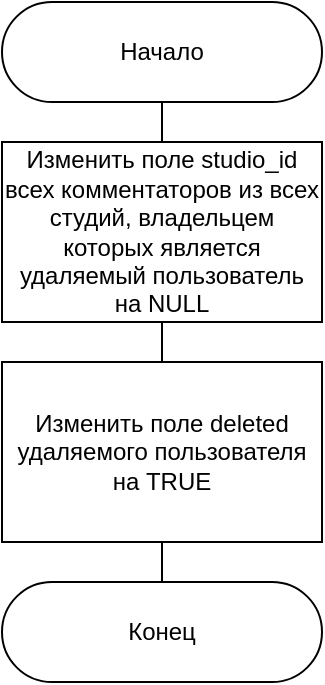 <mxfile version="19.0.3"><diagram id="e5IXCRC6n5tD33Qy1B8Z" name="Page-1"><mxGraphModel dx="1154" dy="752" grid="1" gridSize="10" guides="1" tooltips="1" connect="1" arrows="1" fold="1" page="1" pageScale="1" pageWidth="827" pageHeight="1169" math="0" shadow="0"><root><mxCell id="0"/><mxCell id="1" parent="0"/><mxCell id="KrwlFHe0RW5BPlLJs58p-2" style="edgeStyle=orthogonalEdgeStyle;rounded=0;orthogonalLoop=1;jettySize=auto;html=1;endArrow=none;" parent="1" source="KrwlFHe0RW5BPlLJs58p-3" target="KrwlFHe0RW5BPlLJs58p-8" edge="1"><mxGeometry relative="1" as="geometry"/></mxCell><mxCell id="KrwlFHe0RW5BPlLJs58p-3" value="Изменить поле studio_id всех комментаторов из всех студий, владельцем которых является удаляемый пользователь на NULL" style="rounded=0;whiteSpace=wrap;html=1;absoluteArcSize=1;arcSize=14;strokeWidth=1;fontStyle=0;fontSize=12;fontFamily=Helvetica;" parent="1" vertex="1"><mxGeometry x="40" y="110" width="160" height="90" as="geometry"/></mxCell><mxCell id="KrwlFHe0RW5BPlLJs58p-4" style="edgeStyle=orthogonalEdgeStyle;rounded=0;orthogonalLoop=1;jettySize=auto;html=1;endArrow=none;" parent="1" source="KrwlFHe0RW5BPlLJs58p-5" target="KrwlFHe0RW5BPlLJs58p-3" edge="1"><mxGeometry relative="1" as="geometry"/></mxCell><mxCell id="KrwlFHe0RW5BPlLJs58p-5" value="&lt;font style=&quot;font-size: 12px;&quot;&gt;Начало&lt;/font&gt;" style="rounded=1;whiteSpace=wrap;html=1;fontFamily=Helvetica;fontSize=12;arcSize=50;fontStyle=0" parent="1" vertex="1"><mxGeometry x="40.0" y="40" width="160" height="50" as="geometry"/></mxCell><mxCell id="KrwlFHe0RW5BPlLJs58p-6" value="&lt;font style=&quot;font-size: 12px;&quot;&gt;Конец&lt;/font&gt;" style="rounded=1;whiteSpace=wrap;html=1;fontFamily=Helvetica;fontSize=12;arcSize=50;fontStyle=0" parent="1" vertex="1"><mxGeometry x="40" y="330" width="160" height="50" as="geometry"/></mxCell><mxCell id="KrwlFHe0RW5BPlLJs58p-7" style="edgeStyle=orthogonalEdgeStyle;rounded=0;orthogonalLoop=1;jettySize=auto;html=1;endArrow=none;" parent="1" source="KrwlFHe0RW5BPlLJs58p-8" target="KrwlFHe0RW5BPlLJs58p-6" edge="1"><mxGeometry relative="1" as="geometry"/></mxCell><mxCell id="KrwlFHe0RW5BPlLJs58p-8" value="Изменить поле deleted удаляемого пользователя на TRUE" style="rounded=0;whiteSpace=wrap;html=1;absoluteArcSize=1;arcSize=14;strokeWidth=1;fontStyle=0;fontSize=12;fontFamily=Helvetica;" parent="1" vertex="1"><mxGeometry x="40" y="220" width="160" height="90" as="geometry"/></mxCell></root></mxGraphModel></diagram></mxfile>
